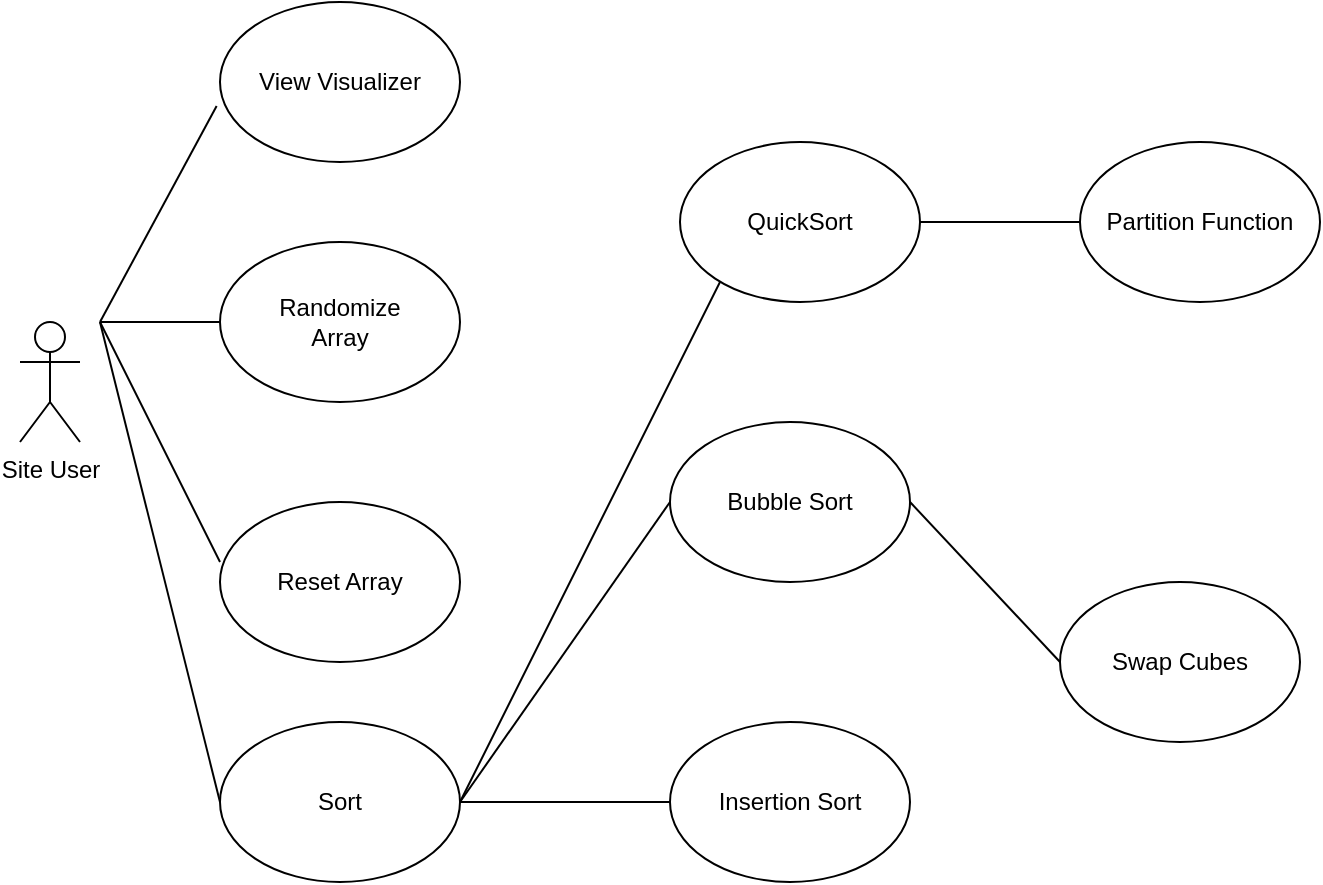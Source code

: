 <mxfile version="17.4.0" type="device"><diagram id="evsytnb3PgomK00agQq2" name="Page-1"><mxGraphModel dx="1186" dy="642" grid="1" gridSize="10" guides="1" tooltips="1" connect="1" arrows="1" fold="1" page="1" pageScale="1" pageWidth="850" pageHeight="1100" math="0" shadow="0"><root><mxCell id="0"/><mxCell id="1" parent="0"/><mxCell id="OOTLHF-vFM3zC698NcgU-1" value="Site User" style="shape=umlActor;verticalLabelPosition=bottom;verticalAlign=top;html=1;outlineConnect=0;" parent="1" vertex="1"><mxGeometry x="100" y="430" width="30" height="60" as="geometry"/></mxCell><mxCell id="OOTLHF-vFM3zC698NcgU-2" value="View Visualizer" style="ellipse;whiteSpace=wrap;html=1;" parent="1" vertex="1"><mxGeometry x="200" y="270" width="120" height="80" as="geometry"/></mxCell><mxCell id="OOTLHF-vFM3zC698NcgU-3" value="Randomize&lt;br&gt;Array" style="ellipse;whiteSpace=wrap;html=1;" parent="1" vertex="1"><mxGeometry x="200" y="390" width="120" height="80" as="geometry"/></mxCell><mxCell id="OOTLHF-vFM3zC698NcgU-4" value="Sort" style="ellipse;whiteSpace=wrap;html=1;" parent="1" vertex="1"><mxGeometry x="200" y="630" width="120" height="80" as="geometry"/></mxCell><mxCell id="OOTLHF-vFM3zC698NcgU-5" value="Bubble Sort" style="ellipse;whiteSpace=wrap;html=1;" parent="1" vertex="1"><mxGeometry x="425" y="480" width="120" height="80" as="geometry"/></mxCell><mxCell id="OOTLHF-vFM3zC698NcgU-6" value="Reset Array" style="ellipse;whiteSpace=wrap;html=1;" parent="1" vertex="1"><mxGeometry x="200" y="520" width="120" height="80" as="geometry"/></mxCell><mxCell id="OOTLHF-vFM3zC698NcgU-7" value="" style="endArrow=none;html=1;rounded=0;entryX=-0.014;entryY=0.65;entryDx=0;entryDy=0;entryPerimeter=0;" parent="1" target="OOTLHF-vFM3zC698NcgU-2" edge="1"><mxGeometry width="50" height="50" relative="1" as="geometry"><mxPoint x="140" y="430" as="sourcePoint"/><mxPoint x="180" y="370" as="targetPoint"/></mxGeometry></mxCell><mxCell id="OOTLHF-vFM3zC698NcgU-8" value="" style="endArrow=none;html=1;rounded=0;" parent="1" edge="1"><mxGeometry width="50" height="50" relative="1" as="geometry"><mxPoint x="140" y="430" as="sourcePoint"/><mxPoint x="200" y="430" as="targetPoint"/></mxGeometry></mxCell><mxCell id="OOTLHF-vFM3zC698NcgU-9" value="" style="endArrow=none;html=1;rounded=0;entryX=0;entryY=0.375;entryDx=0;entryDy=0;entryPerimeter=0;" parent="1" target="OOTLHF-vFM3zC698NcgU-6" edge="1"><mxGeometry width="50" height="50" relative="1" as="geometry"><mxPoint x="140" y="430" as="sourcePoint"/><mxPoint x="400" y="490" as="targetPoint"/></mxGeometry></mxCell><mxCell id="OOTLHF-vFM3zC698NcgU-10" value="" style="endArrow=none;html=1;rounded=0;entryX=0;entryY=0.5;entryDx=0;entryDy=0;" parent="1" target="OOTLHF-vFM3zC698NcgU-4" edge="1"><mxGeometry width="50" height="50" relative="1" as="geometry"><mxPoint x="140" y="430" as="sourcePoint"/><mxPoint x="400" y="490" as="targetPoint"/></mxGeometry></mxCell><mxCell id="OOTLHF-vFM3zC698NcgU-11" value="" style="endArrow=none;html=1;rounded=0;exitX=1;exitY=0.5;exitDx=0;exitDy=0;entryX=0;entryY=0.5;entryDx=0;entryDy=0;" parent="1" source="OOTLHF-vFM3zC698NcgU-4" target="OOTLHF-vFM3zC698NcgU-5" edge="1"><mxGeometry width="50" height="50" relative="1" as="geometry"><mxPoint x="350" y="540" as="sourcePoint"/><mxPoint x="400" y="490" as="targetPoint"/></mxGeometry></mxCell><mxCell id="9BRLeJl7hBE11cDg0EuQ-1" value="Insertion Sort" style="ellipse;whiteSpace=wrap;html=1;fontColor=#000000;" parent="1" vertex="1"><mxGeometry x="425" y="630" width="120" height="80" as="geometry"/></mxCell><mxCell id="9BRLeJl7hBE11cDg0EuQ-2" value="Swap Cubes" style="ellipse;whiteSpace=wrap;html=1;fontColor=#000000;" parent="1" vertex="1"><mxGeometry x="620" y="560" width="120" height="80" as="geometry"/></mxCell><mxCell id="9BRLeJl7hBE11cDg0EuQ-3" value="" style="endArrow=none;html=1;rounded=0;fontColor=#000000;" parent="1" target="9BRLeJl7hBE11cDg0EuQ-1" edge="1"><mxGeometry width="50" height="50" relative="1" as="geometry"><mxPoint x="320" y="670" as="sourcePoint"/><mxPoint x="450" y="480" as="targetPoint"/></mxGeometry></mxCell><mxCell id="9BRLeJl7hBE11cDg0EuQ-4" value="" style="endArrow=none;html=1;rounded=0;fontColor=#000000;entryX=0;entryY=0.5;entryDx=0;entryDy=0;exitX=1;exitY=0.5;exitDx=0;exitDy=0;" parent="1" source="OOTLHF-vFM3zC698NcgU-5" target="9BRLeJl7hBE11cDg0EuQ-2" edge="1"><mxGeometry width="50" height="50" relative="1" as="geometry"><mxPoint x="400" y="530" as="sourcePoint"/><mxPoint x="450" y="480" as="targetPoint"/></mxGeometry></mxCell><mxCell id="zYl0me0tRXTOy4K5k5vm-1" value="QuickSort" style="ellipse;whiteSpace=wrap;html=1;" vertex="1" parent="1"><mxGeometry x="430" y="340" width="120" height="80" as="geometry"/></mxCell><mxCell id="zYl0me0tRXTOy4K5k5vm-2" value="Partition Function" style="ellipse;whiteSpace=wrap;html=1;" vertex="1" parent="1"><mxGeometry x="630" y="340" width="120" height="80" as="geometry"/></mxCell><mxCell id="zYl0me0tRXTOy4K5k5vm-3" value="" style="endArrow=none;html=1;rounded=0;" edge="1" parent="1"><mxGeometry width="50" height="50" relative="1" as="geometry"><mxPoint x="320" y="670" as="sourcePoint"/><mxPoint x="450" y="410" as="targetPoint"/></mxGeometry></mxCell><mxCell id="zYl0me0tRXTOy4K5k5vm-4" value="" style="endArrow=none;html=1;rounded=0;exitX=1;exitY=0.5;exitDx=0;exitDy=0;" edge="1" parent="1" source="zYl0me0tRXTOy4K5k5vm-1"><mxGeometry width="50" height="50" relative="1" as="geometry"><mxPoint x="580" y="430" as="sourcePoint"/><mxPoint x="630" y="380" as="targetPoint"/></mxGeometry></mxCell></root></mxGraphModel></diagram></mxfile>